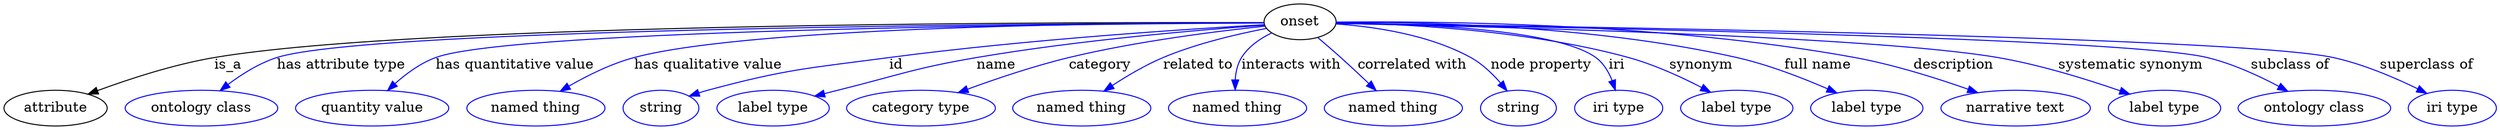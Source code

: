 digraph {
	graph [bb="0,0,2060.7,123"];
	node [label="\N"];
	onset	 [height=0.5,
		label=onset,
		pos="1071.3,105",
		width=0.81243];
	attribute	 [height=0.5,
		pos="40.296,18",
		width=1.1193];
	onset -> attribute	 [label=is_a,
		lp="200.3,61.5",
		pos="e,69.007,30.721 1041.8,104.89 908.02,104.25 358.36,99.725 189.3,69 150.51,61.95 108.14,46.661 78.534,34.651"];
	"has attribute type"	 [color=blue,
		height=0.5,
		label="ontology class",
		pos="160.3,18",
		width=1.7151];
	onset -> "has attribute type"	 [color=blue,
		label="has attribute type",
		lp="294.3,61.5",
		pos="e,182.15,34.896 1041.8,104.55 903.81,102.35 324.63,91.821 247.3,69 227.04,63.021 206.55,51.349 190.55,40.679",
		style=solid];
	"has quantitative value"	 [color=blue,
		height=0.5,
		label="quantity value",
		pos="301.3,18",
		width=1.6971];
	onset -> "has quantitative value"	 [color=blue,
		label="has quantitative value",
		lp="431.8,61.5",
		pos="e,319.18,35.343 1041.8,104.46 917.02,102.05 436.08,91.362 372.3,69 355.73,63.193 339.64,52.222 326.98,41.939",
		style=solid];
	"has qualitative value"	 [color=blue,
		height=0.5,
		label="named thing",
		pos="435.3,18",
		width=1.5346];
	onset -> "has qualitative value"	 [color=blue,
		label="has qualitative value",
		lp="586.3,61.5",
		pos="e,459.06,34.473 1041.9,104.68 943.77,103.35 627.67,96.955 530.3,69 508.23,62.666 485.51,50.698 467.82,39.947",
		style=solid];
	id	 [color=blue,
		height=0.5,
		label=string,
		pos="539.3,18",
		width=0.84854];
	onset -> id	 [color=blue,
		label=id,
		lp="740.8,61.5",
		pos="e,563.08,29.705 1042,102.87 983.4,98.386 847.99,86.909 735.3,69 665.31,57.877 646.66,58 579.3,36 577.04,35.262 574.73,34.436 572.43,\
33.555",
		style=solid];
	name	 [color=blue,
		height=0.5,
		label="label type",
		pos="633.3,18",
		width=1.2638];
	onset -> name	 [color=blue,
		label=name,
		lp="827.8,61.5",
		pos="e,668.12,29.723 1042.4,102.14 994.29,97.138 895.07,85.702 812.3,69 756.39,57.72 742.97,52.209 688.3,36 684.92,34.999 681.43,33.934 \
677.94,32.842",
		style=solid];
	category	 [color=blue,
		height=0.5,
		label="category type",
		pos="755.3,18",
		width=1.6249];
	onset -> category	 [color=blue,
		label=category,
		lp="916.8,61.5",
		pos="e,789.97,32.512 1042.6,100.6 1007.2,94.846 945.16,83.732 893.3,69 861.35,59.924 826.25,46.911 799.45,36.301",
		style=solid];
	"related to"	 [color=blue,
		height=0.5,
		label="named thing",
		pos="887.3,18",
		width=1.5346];
	onset -> "related to"	 [color=blue,
		label="related to",
		lp="995.3,61.5",
		pos="e,910.56,34.368 1044.7,97.348 1023.7,90.912 994.01,80.872 969.3,69 952.15,60.764 934.1,49.811 919.31,40.167",
		style=solid];
	"interacts with"	 [color=blue,
		height=0.5,
		label="named thing",
		pos="1015.3,18",
		width=1.5346];
	onset -> "interacts with"	 [color=blue,
		label="interacts with",
		lp="1069.3,61.5",
		pos="e,1018.9,35.974 1052.3,90.855 1045.2,84.787 1037.6,77.204 1032.3,69 1027.7,61.944 1024.3,53.546 1021.7,45.622",
		style=solid];
	"correlated with"	 [color=blue,
		height=0.5,
		label="named thing",
		pos="1143.3,18",
		width=1.5346];
	onset -> "correlated with"	 [color=blue,
		label="correlated with",
		lp="1159.3,61.5",
		pos="e,1131.2,35.939 1087.1,89.687 1093.3,83.458 1100.3,76.07 1106.3,69 1112.8,61.255 1119.5,52.446 1125.3,44.354",
		style=solid];
	"node property"	 [color=blue,
		height=0.5,
		label=string,
		pos="1247.3,18",
		width=0.84854];
	onset -> "node property"	 [color=blue,
		label="node property",
		lp="1259.3,61.5",
		pos="e,1236.9,35.044 1100.3,102.21 1128.7,98.376 1172.2,89.439 1204.3,69 1214.6,62.424 1223.7,52.589 1230.9,43.305",
		style=solid];
	iri	 [color=blue,
		height=0.5,
		label="iri type",
		pos="1332.3,18",
		width=1.011];
	onset -> iri	 [color=blue,
		label=iri,
		lp="1322.8,61.5",
		pos="e,1326,35.945 1100.8,103.45 1155.2,100.09 1269,90.641 1301.3,69 1310,63.182 1316.6,54.023 1321.5,45.063",
		style=solid];
	synonym	 [color=blue,
		height=0.5,
		label="label type",
		pos="1432.3,18",
		width=1.2638];
	onset -> synonym	 [color=blue,
		label=synonym,
		lp="1395.8,61.5",
		pos="e,1408.1,33.445 1100.7,104.19 1149.9,102.12 1251.6,94.805 1333.3,69 1356.4,61.689 1380.7,49.294 1399.4,38.554",
		style=solid];
	"full name"	 [color=blue,
		height=0.5,
		label="label type",
		pos="1541.3,18",
		width=1.2638];
	onset -> "full name"	 [color=blue,
		label="full name",
		lp="1494.8,61.5",
		pos="e,1514.5,32.664 1100.6,103.2 1173.9,98.517 1364.1,85.143 1425.3,69 1453.2,61.639 1483,48.42 1505.4,37.285",
		style=solid];
	description	 [color=blue,
		height=0.5,
		label="narrative text",
		pos="1662.3,18",
		width=1.6068];
	onset -> description	 [color=blue,
		label=description,
		lp="1606.8,61.5",
		pos="e,1629.9,32.999 1100.6,103.74 1187.6,99.822 1443.8,87.042 1525.3,69 1558.2,61.724 1593.8,48.287 1620.5,37.032",
		style=solid];
	"systematic synonym"	 [color=blue,
		height=0.5,
		label="label type",
		pos="1783.3,18",
		width=1.2638];
	onset -> "systematic synonym"	 [color=blue,
		label="systematic synonym",
		lp="1749.3,61.5",
		pos="e,1753.3,31.594 1100.7,104.24 1202,101.43 1536.3,90.714 1641.3,69 1677,61.621 1715.8,47.203 1743.8,35.575",
		style=solid];
	"subclass of"	 [color=blue,
		height=0.5,
		label="ontology class",
		pos="1908.3,18",
		width=1.7151];
	onset -> "subclass of"	 [color=blue,
		label="subclass of",
		lp="1877.8,61.5",
		pos="e,1883.5,34.599 1100.6,104.31 1229.2,101.16 1740.1,87.58 1809.3,69 1832.4,62.798 1856.3,50.675 1874.8,39.804",
		style=solid];
	"superclass of"	 [color=blue,
		height=0.5,
		label="iri type",
		pos="2024.3,18",
		width=1.011];
	onset -> "superclass of"	 [color=blue,
		label="superclass of",
		lp="1988.8,61.5",
		pos="e,2000.8,31.95 1100.9,104.41 1240.7,101.5 1832.2,88.186 1912.3,69 1940.5,62.252 1970.2,48.34 1992,36.748",
		style=solid];
}
